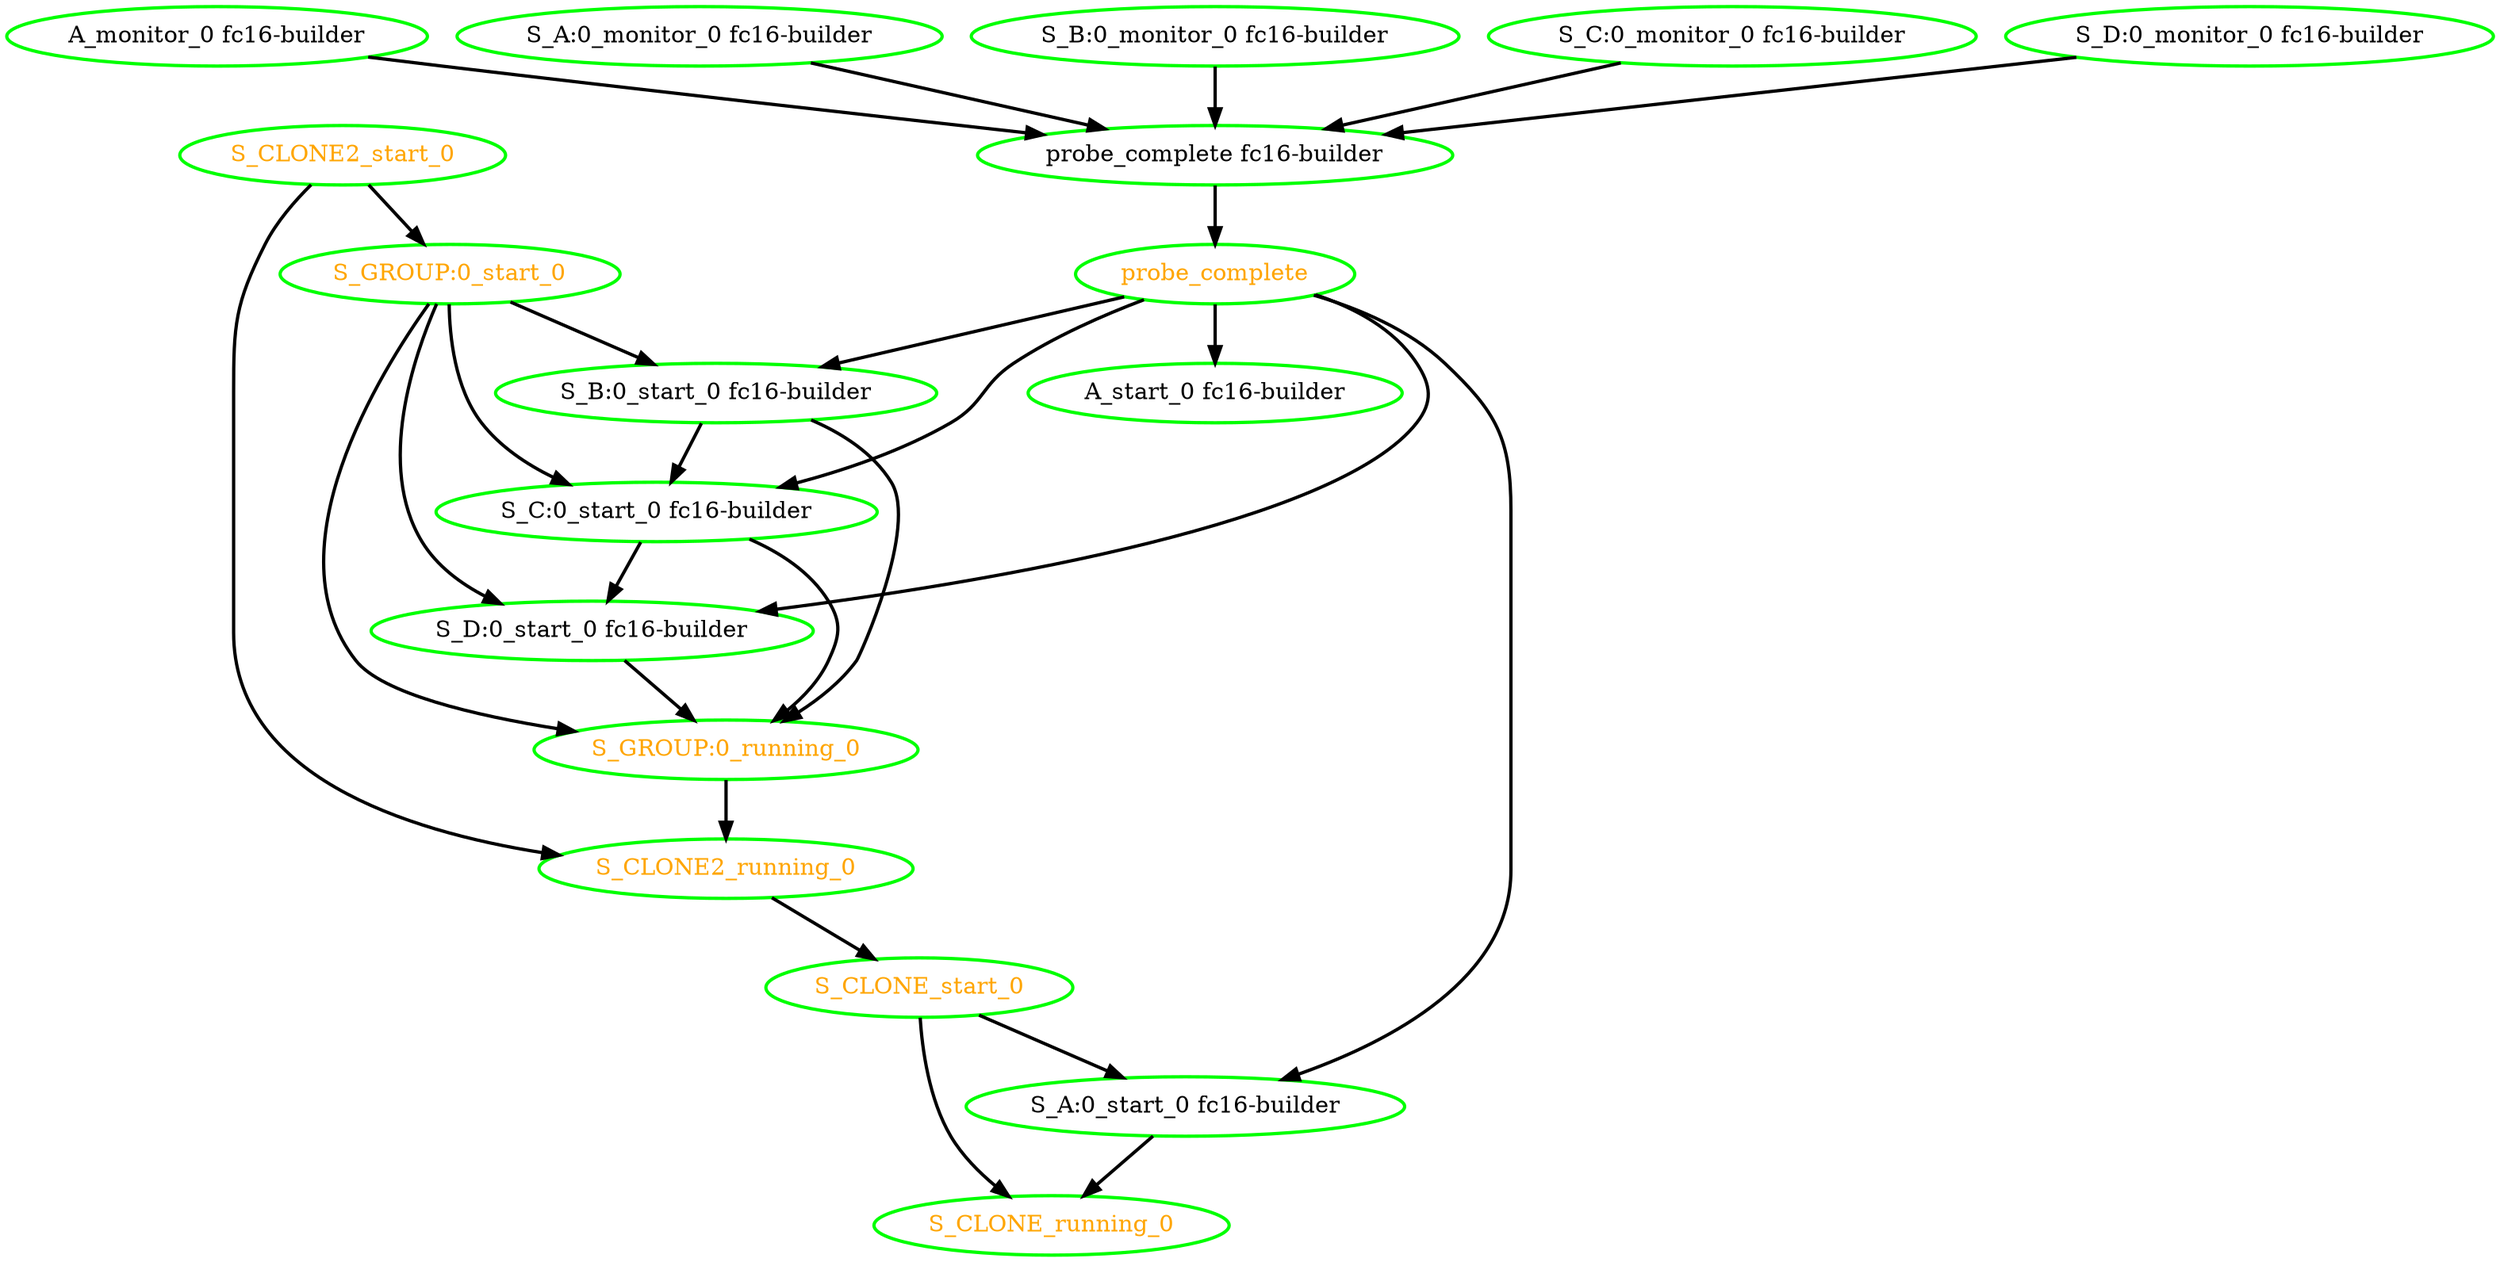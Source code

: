  digraph "g" {
"A_monitor_0 fc16-builder" -> "probe_complete fc16-builder" [ style = bold]
"A_monitor_0 fc16-builder" [ style=bold color="green" fontcolor="black"]
"A_start_0 fc16-builder" [ style=bold color="green" fontcolor="black"]
"S_A:0_monitor_0 fc16-builder" -> "probe_complete fc16-builder" [ style = bold]
"S_A:0_monitor_0 fc16-builder" [ style=bold color="green" fontcolor="black"]
"S_A:0_start_0 fc16-builder" -> "S_CLONE_running_0" [ style = bold]
"S_A:0_start_0 fc16-builder" [ style=bold color="green" fontcolor="black"]
"S_B:0_monitor_0 fc16-builder" -> "probe_complete fc16-builder" [ style = bold]
"S_B:0_monitor_0 fc16-builder" [ style=bold color="green" fontcolor="black"]
"S_B:0_start_0 fc16-builder" -> "S_C:0_start_0 fc16-builder" [ style = bold]
"S_B:0_start_0 fc16-builder" -> "S_GROUP:0_running_0" [ style = bold]
"S_B:0_start_0 fc16-builder" [ style=bold color="green" fontcolor="black"]
"S_C:0_monitor_0 fc16-builder" -> "probe_complete fc16-builder" [ style = bold]
"S_C:0_monitor_0 fc16-builder" [ style=bold color="green" fontcolor="black"]
"S_C:0_start_0 fc16-builder" -> "S_D:0_start_0 fc16-builder" [ style = bold]
"S_C:0_start_0 fc16-builder" -> "S_GROUP:0_running_0" [ style = bold]
"S_C:0_start_0 fc16-builder" [ style=bold color="green" fontcolor="black"]
"S_CLONE2_running_0" -> "S_CLONE_start_0" [ style = bold]
"S_CLONE2_running_0" [ style=bold color="green" fontcolor="orange"]
"S_CLONE2_start_0" -> "S_CLONE2_running_0" [ style = bold]
"S_CLONE2_start_0" -> "S_GROUP:0_start_0" [ style = bold]
"S_CLONE2_start_0" [ style=bold color="green" fontcolor="orange"]
"S_CLONE_running_0" [ style=bold color="green" fontcolor="orange"]
"S_CLONE_start_0" -> "S_A:0_start_0 fc16-builder" [ style = bold]
"S_CLONE_start_0" -> "S_CLONE_running_0" [ style = bold]
"S_CLONE_start_0" [ style=bold color="green" fontcolor="orange"]
"S_D:0_monitor_0 fc16-builder" -> "probe_complete fc16-builder" [ style = bold]
"S_D:0_monitor_0 fc16-builder" [ style=bold color="green" fontcolor="black"]
"S_D:0_start_0 fc16-builder" -> "S_GROUP:0_running_0" [ style = bold]
"S_D:0_start_0 fc16-builder" [ style=bold color="green" fontcolor="black"]
"S_GROUP:0_running_0" -> "S_CLONE2_running_0" [ style = bold]
"S_GROUP:0_running_0" [ style=bold color="green" fontcolor="orange"]
"S_GROUP:0_start_0" -> "S_B:0_start_0 fc16-builder" [ style = bold]
"S_GROUP:0_start_0" -> "S_C:0_start_0 fc16-builder" [ style = bold]
"S_GROUP:0_start_0" -> "S_D:0_start_0 fc16-builder" [ style = bold]
"S_GROUP:0_start_0" -> "S_GROUP:0_running_0" [ style = bold]
"S_GROUP:0_start_0" [ style=bold color="green" fontcolor="orange"]
"probe_complete fc16-builder" -> "probe_complete" [ style = bold]
"probe_complete fc16-builder" [ style=bold color="green" fontcolor="black"]
"probe_complete" -> "A_start_0 fc16-builder" [ style = bold]
"probe_complete" -> "S_A:0_start_0 fc16-builder" [ style = bold]
"probe_complete" -> "S_B:0_start_0 fc16-builder" [ style = bold]
"probe_complete" -> "S_C:0_start_0 fc16-builder" [ style = bold]
"probe_complete" -> "S_D:0_start_0 fc16-builder" [ style = bold]
"probe_complete" [ style=bold color="green" fontcolor="orange"]
}
